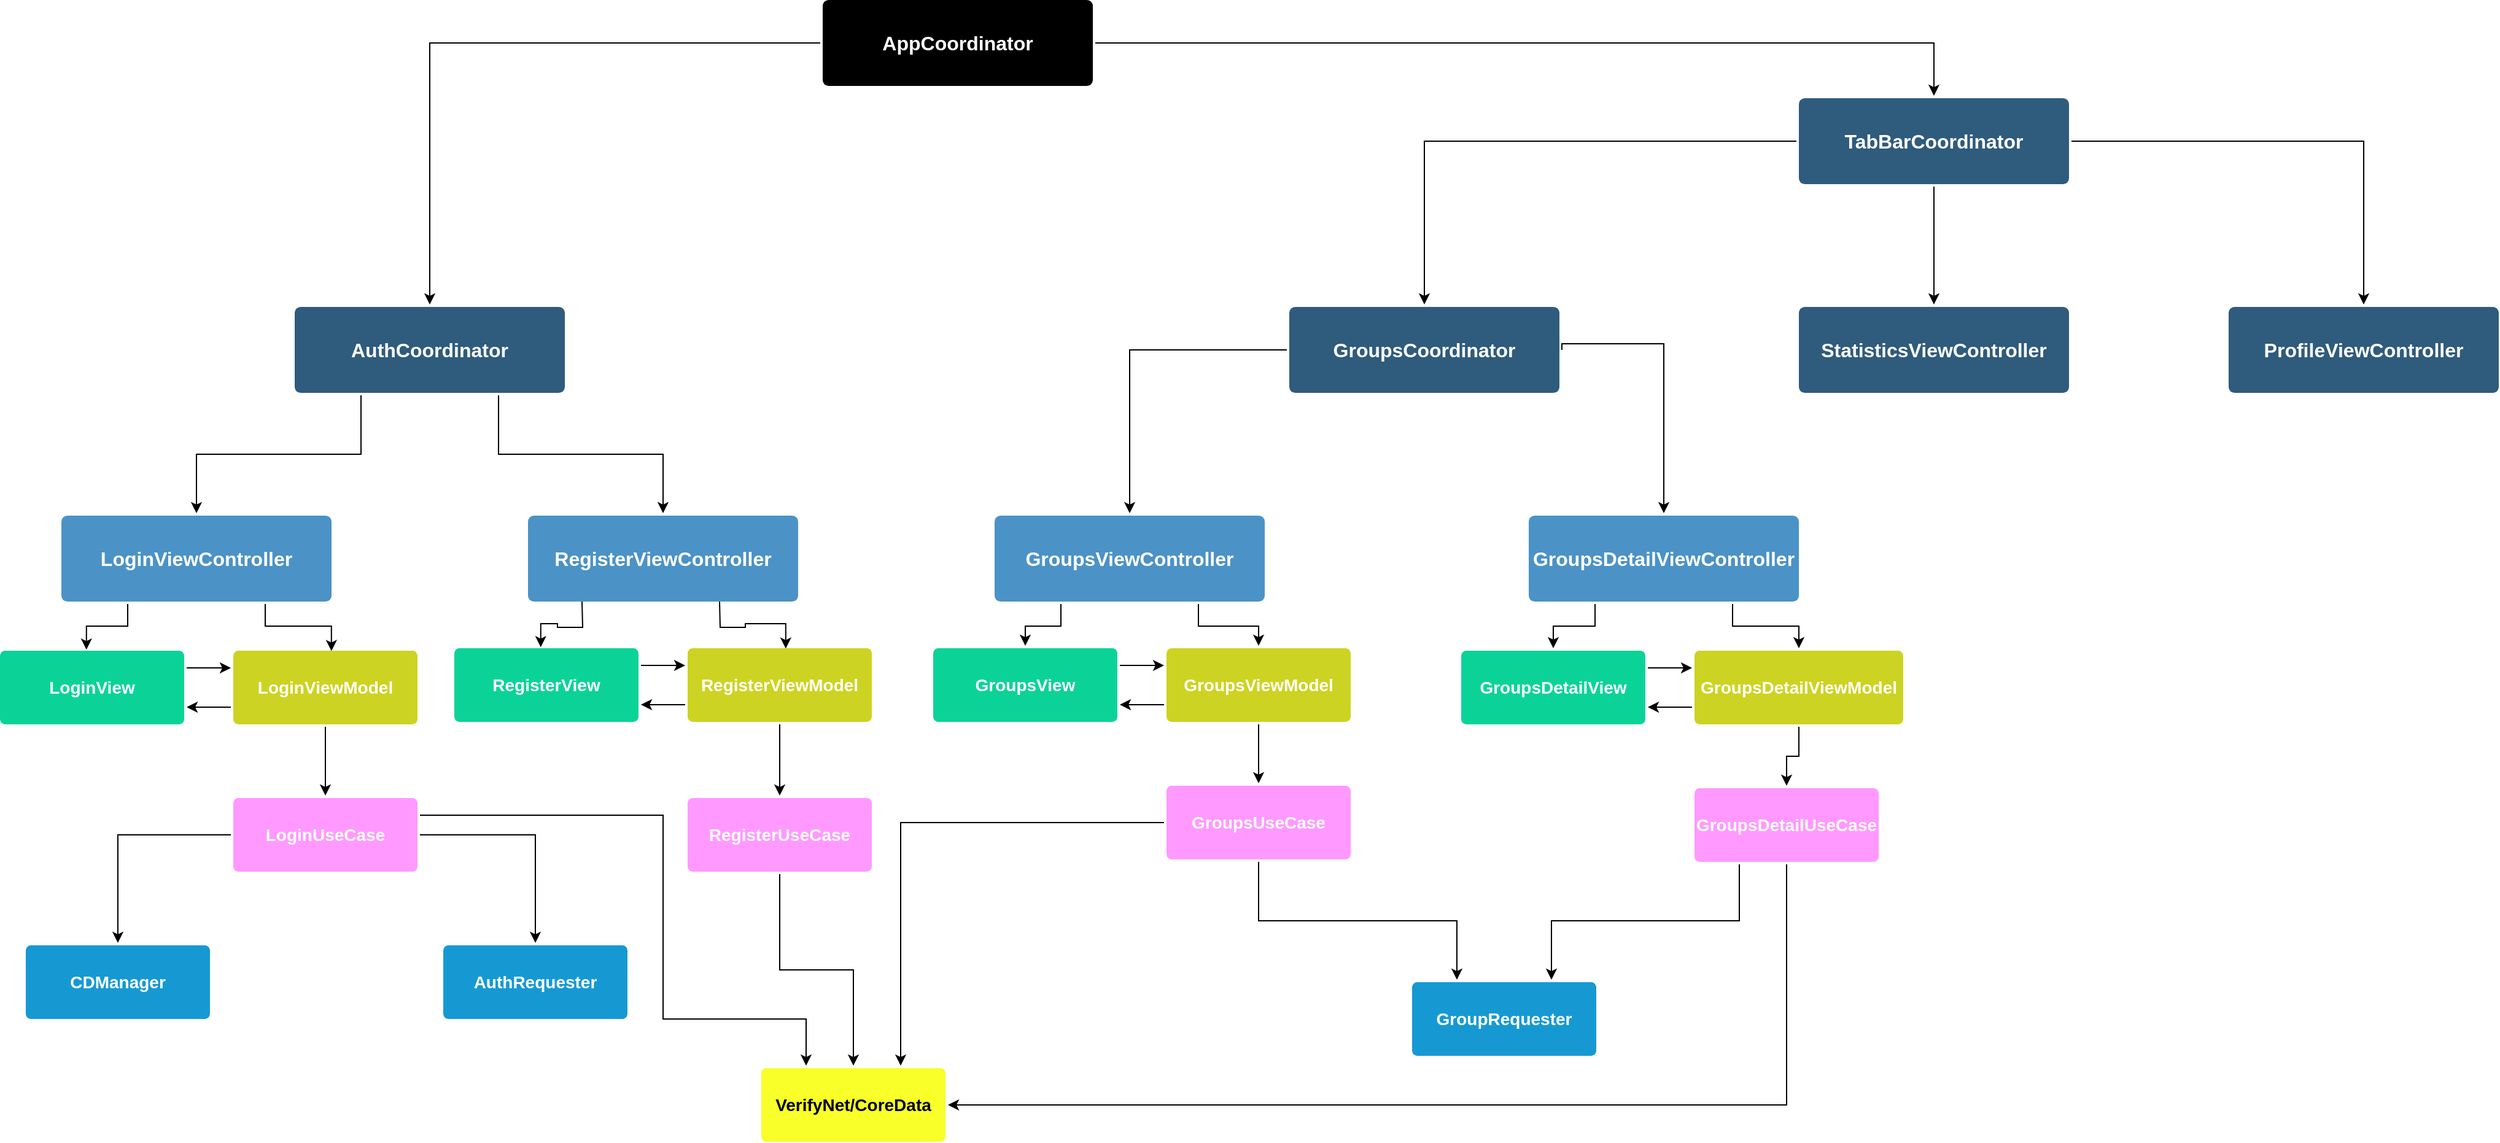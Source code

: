 <mxfile version="12.7.1" type="github">
  <diagram id="cVsANo9ckuR_lwrlddQt" name="Page-1">
    <mxGraphModel dx="2253" dy="1978" grid="1" gridSize="10" guides="1" tooltips="1" connect="1" arrows="1" fold="1" page="1" pageScale="1" pageWidth="827" pageHeight="1169" math="0" shadow="0">
      <root>
        <mxCell id="0" />
        <mxCell id="1" parent="0" />
        <mxCell id="R_rGyjwJ34PXjxc1Iyq9-1" style="edgeStyle=orthogonalEdgeStyle;rounded=0;orthogonalLoop=1;jettySize=auto;html=1;exitX=0.25;exitY=1;exitDx=0;exitDy=0;entryX=0.47;entryY=0.018;entryDx=0;entryDy=0;entryPerimeter=0;" edge="1" parent="1" source="R_rGyjwJ34PXjxc1Iyq9-3" target="R_rGyjwJ34PXjxc1Iyq9-5">
          <mxGeometry relative="1" as="geometry" />
        </mxCell>
        <mxCell id="R_rGyjwJ34PXjxc1Iyq9-2" style="edgeStyle=orthogonalEdgeStyle;rounded=0;orthogonalLoop=1;jettySize=auto;html=1;exitX=0.75;exitY=1;exitDx=0;exitDy=0;entryX=0.532;entryY=0.036;entryDx=0;entryDy=0;entryPerimeter=0;" edge="1" parent="1" source="R_rGyjwJ34PXjxc1Iyq9-3" target="R_rGyjwJ34PXjxc1Iyq9-8">
          <mxGeometry relative="1" as="geometry" />
        </mxCell>
        <mxCell id="R_rGyjwJ34PXjxc1Iyq9-3" value="&lt;div&gt;LoginViewController&lt;/div&gt;" style="rounded=1;whiteSpace=wrap;html=1;shadow=0;labelBackgroundColor=none;strokeColor=none;strokeWidth=3;fillColor=#4B92C7;fontFamily=Helvetica;fontSize=16;fontColor=#FFFFFF;align=center;fontStyle=1;spacing=5;arcSize=7;perimeterSpacing=2;" vertex="1" parent="1">
          <mxGeometry x="50" y="420" width="220" height="70" as="geometry" />
        </mxCell>
        <mxCell id="R_rGyjwJ34PXjxc1Iyq9-4" style="edgeStyle=orthogonalEdgeStyle;rounded=0;orthogonalLoop=1;jettySize=auto;html=1;exitX=1;exitY=0.25;exitDx=0;exitDy=0;entryX=0;entryY=0.25;entryDx=0;entryDy=0;" edge="1" parent="1" source="R_rGyjwJ34PXjxc1Iyq9-5" target="R_rGyjwJ34PXjxc1Iyq9-8">
          <mxGeometry relative="1" as="geometry" />
        </mxCell>
        <mxCell id="R_rGyjwJ34PXjxc1Iyq9-5" value="LoginView" style="rounded=1;whiteSpace=wrap;html=1;shadow=0;labelBackgroundColor=none;strokeColor=none;strokeWidth=3;fillColor=#0BD397;fontFamily=Helvetica;fontSize=14;fontColor=#FFFFFF;align=center;spacing=5;fontStyle=1;arcSize=7;perimeterSpacing=2;" vertex="1" parent="1">
          <mxGeometry y="530" width="150" height="60" as="geometry" />
        </mxCell>
        <mxCell id="R_rGyjwJ34PXjxc1Iyq9-6" style="edgeStyle=orthogonalEdgeStyle;rounded=0;orthogonalLoop=1;jettySize=auto;html=1;exitX=0.5;exitY=1;exitDx=0;exitDy=0;entryX=0.5;entryY=0;entryDx=0;entryDy=0;" edge="1" parent="1" source="R_rGyjwJ34PXjxc1Iyq9-8" target="R_rGyjwJ34PXjxc1Iyq9-16">
          <mxGeometry relative="1" as="geometry" />
        </mxCell>
        <mxCell id="R_rGyjwJ34PXjxc1Iyq9-7" style="edgeStyle=orthogonalEdgeStyle;rounded=0;orthogonalLoop=1;jettySize=auto;html=1;exitX=0;exitY=0.75;exitDx=0;exitDy=0;entryX=1;entryY=0.75;entryDx=0;entryDy=0;" edge="1" parent="1" source="R_rGyjwJ34PXjxc1Iyq9-8" target="R_rGyjwJ34PXjxc1Iyq9-5">
          <mxGeometry relative="1" as="geometry" />
        </mxCell>
        <mxCell id="R_rGyjwJ34PXjxc1Iyq9-8" value="&lt;div&gt;LoginViewModel&lt;/div&gt;" style="rounded=1;whiteSpace=wrap;html=1;shadow=0;labelBackgroundColor=none;strokeColor=none;strokeWidth=3;fillColor=#CDD322;fontFamily=Helvetica;fontSize=14;fontColor=#FFFFFF;align=center;spacing=5;fontStyle=1;arcSize=7;perimeterSpacing=2;" vertex="1" parent="1">
          <mxGeometry x="190" y="530" width="150" height="60" as="geometry" />
        </mxCell>
        <mxCell id="R_rGyjwJ34PXjxc1Iyq9-9" value="&lt;div&gt;RegisterViewController&lt;/div&gt;" style="rounded=1;whiteSpace=wrap;html=1;shadow=0;labelBackgroundColor=none;strokeColor=none;strokeWidth=3;fillColor=#4B92C7;fontFamily=Helvetica;fontSize=16;fontColor=#FFFFFF;align=center;fontStyle=1;spacing=5;arcSize=7;perimeterSpacing=2;" vertex="1" parent="1">
          <mxGeometry x="430" y="420" width="220" height="70" as="geometry" />
        </mxCell>
        <mxCell id="R_rGyjwJ34PXjxc1Iyq9-10" style="edgeStyle=orthogonalEdgeStyle;rounded=0;orthogonalLoop=1;jettySize=auto;html=1;exitX=0.25;exitY=1;exitDx=0;exitDy=0;entryX=0.5;entryY=0;entryDx=0;entryDy=0;" edge="1" parent="1" source="R_rGyjwJ34PXjxc1Iyq9-12" target="R_rGyjwJ34PXjxc1Iyq9-3">
          <mxGeometry relative="1" as="geometry" />
        </mxCell>
        <mxCell id="R_rGyjwJ34PXjxc1Iyq9-11" style="edgeStyle=orthogonalEdgeStyle;rounded=0;orthogonalLoop=1;jettySize=auto;html=1;exitX=0.75;exitY=1;exitDx=0;exitDy=0;" edge="1" parent="1" source="R_rGyjwJ34PXjxc1Iyq9-12" target="R_rGyjwJ34PXjxc1Iyq9-9">
          <mxGeometry relative="1" as="geometry" />
        </mxCell>
        <mxCell id="R_rGyjwJ34PXjxc1Iyq9-12" value="AuthCoordinator" style="rounded=1;whiteSpace=wrap;html=1;shadow=0;labelBackgroundColor=none;strokeColor=none;strokeWidth=3;fillColor=#2F5B7C;fontFamily=Helvetica;fontSize=16;fontColor=#FFFFFF;align=center;fontStyle=1;spacing=5;arcSize=7;perimeterSpacing=2;" vertex="1" parent="1">
          <mxGeometry x="240" y="250" width="220" height="70" as="geometry" />
        </mxCell>
        <mxCell id="R_rGyjwJ34PXjxc1Iyq9-13" style="edgeStyle=orthogonalEdgeStyle;rounded=0;orthogonalLoop=1;jettySize=auto;html=1;exitX=1;exitY=0.5;exitDx=0;exitDy=0;" edge="1" parent="1" source="R_rGyjwJ34PXjxc1Iyq9-16" target="R_rGyjwJ34PXjxc1Iyq9-17">
          <mxGeometry relative="1" as="geometry" />
        </mxCell>
        <mxCell id="R_rGyjwJ34PXjxc1Iyq9-14" style="edgeStyle=orthogonalEdgeStyle;rounded=0;orthogonalLoop=1;jettySize=auto;html=1;exitX=0;exitY=0.5;exitDx=0;exitDy=0;entryX=0.5;entryY=0;entryDx=0;entryDy=0;" edge="1" parent="1" source="R_rGyjwJ34PXjxc1Iyq9-16" target="R_rGyjwJ34PXjxc1Iyq9-27">
          <mxGeometry relative="1" as="geometry" />
        </mxCell>
        <mxCell id="R_rGyjwJ34PXjxc1Iyq9-15" style="edgeStyle=orthogonalEdgeStyle;rounded=0;orthogonalLoop=1;jettySize=auto;html=1;exitX=1;exitY=0.25;exitDx=0;exitDy=0;entryX=0.25;entryY=0;entryDx=0;entryDy=0;" edge="1" parent="1" source="R_rGyjwJ34PXjxc1Iyq9-16" target="R_rGyjwJ34PXjxc1Iyq9-63">
          <mxGeometry relative="1" as="geometry">
            <Array as="points">
              <mxPoint x="540" y="664" />
              <mxPoint x="540" y="830" />
              <mxPoint x="657" y="830" />
            </Array>
          </mxGeometry>
        </mxCell>
        <mxCell id="R_rGyjwJ34PXjxc1Iyq9-16" value="LoginUseCase" style="rounded=1;whiteSpace=wrap;html=1;shadow=0;labelBackgroundColor=none;strokeColor=none;strokeWidth=3;fillColor=#FF99FF;fontFamily=Helvetica;fontSize=14;fontColor=#FFFFFF;align=center;spacing=5;fontStyle=1;arcSize=7;perimeterSpacing=2;" vertex="1" parent="1">
          <mxGeometry x="190" y="650" width="150" height="60" as="geometry" />
        </mxCell>
        <mxCell id="R_rGyjwJ34PXjxc1Iyq9-17" value="AuthRequester" style="rounded=1;whiteSpace=wrap;html=1;shadow=0;labelBackgroundColor=none;strokeColor=none;strokeWidth=3;fillColor=#1699d3;fontFamily=Helvetica;fontSize=14;fontColor=#FFFFFF;align=center;spacing=5;fontStyle=1;arcSize=7;perimeterSpacing=2;" vertex="1" parent="1">
          <mxGeometry x="361" y="770" width="150" height="60" as="geometry" />
        </mxCell>
        <mxCell id="R_rGyjwJ34PXjxc1Iyq9-18" style="edgeStyle=orthogonalEdgeStyle;rounded=0;orthogonalLoop=1;jettySize=auto;html=1;exitX=0.25;exitY=1;exitDx=0;exitDy=0;entryX=0.47;entryY=0.018;entryDx=0;entryDy=0;entryPerimeter=0;" edge="1" parent="1" target="R_rGyjwJ34PXjxc1Iyq9-21">
          <mxGeometry relative="1" as="geometry">
            <mxPoint x="474" y="490" as="sourcePoint" />
          </mxGeometry>
        </mxCell>
        <mxCell id="R_rGyjwJ34PXjxc1Iyq9-19" style="edgeStyle=orthogonalEdgeStyle;rounded=0;orthogonalLoop=1;jettySize=auto;html=1;exitX=0.75;exitY=1;exitDx=0;exitDy=0;entryX=0.532;entryY=0.036;entryDx=0;entryDy=0;entryPerimeter=0;" edge="1" parent="1" target="R_rGyjwJ34PXjxc1Iyq9-24">
          <mxGeometry relative="1" as="geometry">
            <mxPoint x="586" y="490" as="sourcePoint" />
          </mxGeometry>
        </mxCell>
        <mxCell id="R_rGyjwJ34PXjxc1Iyq9-20" style="edgeStyle=orthogonalEdgeStyle;rounded=0;orthogonalLoop=1;jettySize=auto;html=1;exitX=1;exitY=0.25;exitDx=0;exitDy=0;entryX=0;entryY=0.25;entryDx=0;entryDy=0;" edge="1" parent="1" source="R_rGyjwJ34PXjxc1Iyq9-21" target="R_rGyjwJ34PXjxc1Iyq9-24">
          <mxGeometry relative="1" as="geometry" />
        </mxCell>
        <mxCell id="R_rGyjwJ34PXjxc1Iyq9-21" value="RegisterView" style="rounded=1;whiteSpace=wrap;html=1;shadow=0;labelBackgroundColor=none;strokeColor=none;strokeWidth=3;fillColor=#0BD397;fontFamily=Helvetica;fontSize=14;fontColor=#FFFFFF;align=center;spacing=5;fontStyle=1;arcSize=7;perimeterSpacing=2;" vertex="1" parent="1">
          <mxGeometry x="370" y="528" width="150" height="60" as="geometry" />
        </mxCell>
        <mxCell id="R_rGyjwJ34PXjxc1Iyq9-22" style="edgeStyle=orthogonalEdgeStyle;rounded=0;orthogonalLoop=1;jettySize=auto;html=1;exitX=0.5;exitY=1;exitDx=0;exitDy=0;entryX=0.5;entryY=0;entryDx=0;entryDy=0;" edge="1" parent="1" source="R_rGyjwJ34PXjxc1Iyq9-24" target="R_rGyjwJ34PXjxc1Iyq9-26">
          <mxGeometry relative="1" as="geometry" />
        </mxCell>
        <mxCell id="R_rGyjwJ34PXjxc1Iyq9-23" style="edgeStyle=orthogonalEdgeStyle;rounded=0;orthogonalLoop=1;jettySize=auto;html=1;exitX=0;exitY=0.75;exitDx=0;exitDy=0;entryX=1;entryY=0.75;entryDx=0;entryDy=0;" edge="1" parent="1" source="R_rGyjwJ34PXjxc1Iyq9-24" target="R_rGyjwJ34PXjxc1Iyq9-21">
          <mxGeometry relative="1" as="geometry" />
        </mxCell>
        <mxCell id="R_rGyjwJ34PXjxc1Iyq9-24" value="&lt;div&gt;RegisterViewModel&lt;/div&gt;" style="rounded=1;whiteSpace=wrap;html=1;shadow=0;labelBackgroundColor=none;strokeColor=none;strokeWidth=3;fillColor=#CDD322;fontFamily=Helvetica;fontSize=14;fontColor=#FFFFFF;align=center;spacing=5;fontStyle=1;arcSize=7;perimeterSpacing=2;" vertex="1" parent="1">
          <mxGeometry x="560" y="528" width="150" height="60" as="geometry" />
        </mxCell>
        <mxCell id="R_rGyjwJ34PXjxc1Iyq9-25" style="edgeStyle=orthogonalEdgeStyle;rounded=0;orthogonalLoop=1;jettySize=auto;html=1;exitX=0.5;exitY=1;exitDx=0;exitDy=0;entryX=0.5;entryY=0;entryDx=0;entryDy=0;" edge="1" parent="1" source="R_rGyjwJ34PXjxc1Iyq9-26" target="R_rGyjwJ34PXjxc1Iyq9-63">
          <mxGeometry relative="1" as="geometry" />
        </mxCell>
        <mxCell id="R_rGyjwJ34PXjxc1Iyq9-26" value="RegisterUseCase" style="rounded=1;whiteSpace=wrap;html=1;shadow=0;labelBackgroundColor=none;strokeColor=none;strokeWidth=3;fillColor=#FF99FF;fontFamily=Helvetica;fontSize=14;fontColor=#FFFFFF;align=center;spacing=5;fontStyle=1;arcSize=7;perimeterSpacing=2;" vertex="1" parent="1">
          <mxGeometry x="560" y="650" width="150" height="60" as="geometry" />
        </mxCell>
        <mxCell id="R_rGyjwJ34PXjxc1Iyq9-27" value="CDManager" style="rounded=1;whiteSpace=wrap;html=1;shadow=0;labelBackgroundColor=none;strokeColor=none;strokeWidth=3;fillColor=#1699d3;fontFamily=Helvetica;fontSize=14;fontColor=#FFFFFF;align=center;spacing=5;fontStyle=1;arcSize=7;perimeterSpacing=2;" vertex="1" parent="1">
          <mxGeometry x="21" y="770" width="150" height="60" as="geometry" />
        </mxCell>
        <mxCell id="R_rGyjwJ34PXjxc1Iyq9-28" style="edgeStyle=orthogonalEdgeStyle;rounded=0;orthogonalLoop=1;jettySize=auto;html=1;exitX=0;exitY=0.5;exitDx=0;exitDy=0;" edge="1" parent="1" source="R_rGyjwJ34PXjxc1Iyq9-31" target="R_rGyjwJ34PXjxc1Iyq9-34">
          <mxGeometry relative="1" as="geometry" />
        </mxCell>
        <mxCell id="R_rGyjwJ34PXjxc1Iyq9-29" style="edgeStyle=orthogonalEdgeStyle;rounded=0;orthogonalLoop=1;jettySize=auto;html=1;exitX=0.5;exitY=1;exitDx=0;exitDy=0;entryX=0.5;entryY=0;entryDx=0;entryDy=0;" edge="1" parent="1" source="R_rGyjwJ34PXjxc1Iyq9-31" target="R_rGyjwJ34PXjxc1Iyq9-38">
          <mxGeometry relative="1" as="geometry" />
        </mxCell>
        <mxCell id="R_rGyjwJ34PXjxc1Iyq9-30" style="edgeStyle=orthogonalEdgeStyle;rounded=0;orthogonalLoop=1;jettySize=auto;html=1;exitX=1;exitY=0.5;exitDx=0;exitDy=0;entryX=0.5;entryY=0;entryDx=0;entryDy=0;" edge="1" parent="1" source="R_rGyjwJ34PXjxc1Iyq9-31" target="R_rGyjwJ34PXjxc1Iyq9-39">
          <mxGeometry relative="1" as="geometry" />
        </mxCell>
        <mxCell id="R_rGyjwJ34PXjxc1Iyq9-31" value="TabBarCoordinator" style="rounded=1;whiteSpace=wrap;html=1;shadow=0;labelBackgroundColor=none;strokeColor=none;strokeWidth=3;fillColor=#2F5B7C;fontFamily=Helvetica;fontSize=16;fontColor=#FFFFFF;align=center;fontStyle=1;spacing=5;arcSize=7;perimeterSpacing=2;" vertex="1" parent="1">
          <mxGeometry x="1465" y="80" width="220" height="70" as="geometry" />
        </mxCell>
        <mxCell id="R_rGyjwJ34PXjxc1Iyq9-32" style="edgeStyle=orthogonalEdgeStyle;rounded=0;orthogonalLoop=1;jettySize=auto;html=1;exitX=0;exitY=0.5;exitDx=0;exitDy=0;" edge="1" parent="1" source="R_rGyjwJ34PXjxc1Iyq9-34" target="R_rGyjwJ34PXjxc1Iyq9-47">
          <mxGeometry relative="1" as="geometry" />
        </mxCell>
        <mxCell id="R_rGyjwJ34PXjxc1Iyq9-33" style="edgeStyle=orthogonalEdgeStyle;rounded=0;orthogonalLoop=1;jettySize=auto;html=1;exitX=1;exitY=0.5;exitDx=0;exitDy=0;entryX=0.5;entryY=0;entryDx=0;entryDy=0;" edge="1" parent="1" source="R_rGyjwJ34PXjxc1Iyq9-34" target="R_rGyjwJ34PXjxc1Iyq9-50">
          <mxGeometry relative="1" as="geometry">
            <Array as="points">
              <mxPoint x="1272" y="280" />
              <mxPoint x="1355" y="280" />
            </Array>
          </mxGeometry>
        </mxCell>
        <mxCell id="R_rGyjwJ34PXjxc1Iyq9-34" value="&lt;div&gt;GroupsCoordinator&lt;/div&gt;" style="rounded=1;whiteSpace=wrap;html=1;shadow=0;labelBackgroundColor=none;strokeColor=none;strokeWidth=3;fillColor=#2F5B7C;fontFamily=Helvetica;fontSize=16;fontColor=#FFFFFF;align=center;fontStyle=1;spacing=5;arcSize=7;perimeterSpacing=2;" vertex="1" parent="1">
          <mxGeometry x="1050" y="250" width="220" height="70" as="geometry" />
        </mxCell>
        <mxCell id="R_rGyjwJ34PXjxc1Iyq9-35" style="edgeStyle=orthogonalEdgeStyle;rounded=0;orthogonalLoop=1;jettySize=auto;html=1;exitX=0;exitY=0.5;exitDx=0;exitDy=0;" edge="1" parent="1" source="R_rGyjwJ34PXjxc1Iyq9-37" target="R_rGyjwJ34PXjxc1Iyq9-12">
          <mxGeometry relative="1" as="geometry" />
        </mxCell>
        <mxCell id="R_rGyjwJ34PXjxc1Iyq9-36" style="edgeStyle=orthogonalEdgeStyle;rounded=0;orthogonalLoop=1;jettySize=auto;html=1;exitX=1;exitY=0.5;exitDx=0;exitDy=0;entryX=0.5;entryY=0;entryDx=0;entryDy=0;" edge="1" parent="1" source="R_rGyjwJ34PXjxc1Iyq9-37" target="R_rGyjwJ34PXjxc1Iyq9-31">
          <mxGeometry relative="1" as="geometry" />
        </mxCell>
        <mxCell id="R_rGyjwJ34PXjxc1Iyq9-37" value="AppCoordinator" style="rounded=1;whiteSpace=wrap;html=1;shadow=0;labelBackgroundColor=none;strokeColor=none;strokeWidth=3;fillColor=#000000;fontFamily=Helvetica;fontSize=16;fontColor=#FFFFFF;align=center;fontStyle=1;spacing=5;arcSize=7;perimeterSpacing=2;" vertex="1" parent="1">
          <mxGeometry x="670" width="220" height="70" as="geometry" />
        </mxCell>
        <mxCell id="R_rGyjwJ34PXjxc1Iyq9-38" value="StatisticsViewController" style="rounded=1;whiteSpace=wrap;html=1;shadow=0;labelBackgroundColor=none;strokeColor=none;strokeWidth=3;fillColor=#2F5B7C;fontFamily=Helvetica;fontSize=16;fontColor=#FFFFFF;align=center;fontStyle=1;spacing=5;arcSize=7;perimeterSpacing=2;" vertex="1" parent="1">
          <mxGeometry x="1465" y="250" width="220" height="70" as="geometry" />
        </mxCell>
        <mxCell id="R_rGyjwJ34PXjxc1Iyq9-39" value="&lt;div&gt;ProfileViewController&lt;/div&gt;" style="rounded=1;whiteSpace=wrap;html=1;shadow=0;labelBackgroundColor=none;strokeColor=none;strokeWidth=3;fillColor=#2F5B7C;fontFamily=Helvetica;fontSize=16;fontColor=#FFFFFF;align=center;fontStyle=1;spacing=5;arcSize=7;perimeterSpacing=2;" vertex="1" parent="1">
          <mxGeometry x="1815" y="250" width="220" height="70" as="geometry" />
        </mxCell>
        <mxCell id="R_rGyjwJ34PXjxc1Iyq9-40" style="edgeStyle=orthogonalEdgeStyle;rounded=0;orthogonalLoop=1;jettySize=auto;html=1;exitX=1;exitY=0.25;exitDx=0;exitDy=0;entryX=0;entryY=0.25;entryDx=0;entryDy=0;" edge="1" parent="1" source="R_rGyjwJ34PXjxc1Iyq9-41" target="R_rGyjwJ34PXjxc1Iyq9-44">
          <mxGeometry relative="1" as="geometry" />
        </mxCell>
        <mxCell id="R_rGyjwJ34PXjxc1Iyq9-41" value="GroupsView" style="rounded=1;whiteSpace=wrap;html=1;shadow=0;labelBackgroundColor=none;strokeColor=none;strokeWidth=3;fillColor=#0BD397;fontFamily=Helvetica;fontSize=14;fontColor=#FFFFFF;align=center;spacing=5;fontStyle=1;arcSize=7;perimeterSpacing=2;" vertex="1" parent="1">
          <mxGeometry x="760" y="528" width="150" height="60" as="geometry" />
        </mxCell>
        <mxCell id="R_rGyjwJ34PXjxc1Iyq9-42" style="edgeStyle=orthogonalEdgeStyle;rounded=0;orthogonalLoop=1;jettySize=auto;html=1;exitX=0;exitY=0.75;exitDx=0;exitDy=0;entryX=1;entryY=0.75;entryDx=0;entryDy=0;" edge="1" parent="1" source="R_rGyjwJ34PXjxc1Iyq9-44" target="R_rGyjwJ34PXjxc1Iyq9-41">
          <mxGeometry relative="1" as="geometry" />
        </mxCell>
        <mxCell id="R_rGyjwJ34PXjxc1Iyq9-43" style="edgeStyle=orthogonalEdgeStyle;rounded=0;orthogonalLoop=1;jettySize=auto;html=1;exitX=0.5;exitY=1;exitDx=0;exitDy=0;entryX=0.5;entryY=0;entryDx=0;entryDy=0;" edge="1" parent="1" source="R_rGyjwJ34PXjxc1Iyq9-44" target="R_rGyjwJ34PXjxc1Iyq9-53">
          <mxGeometry relative="1" as="geometry" />
        </mxCell>
        <mxCell id="R_rGyjwJ34PXjxc1Iyq9-44" value="&lt;div&gt;GroupsViewModel&lt;/div&gt;" style="rounded=1;whiteSpace=wrap;html=1;shadow=0;labelBackgroundColor=none;strokeColor=none;strokeWidth=3;fillColor=#CDD322;fontFamily=Helvetica;fontSize=14;fontColor=#FFFFFF;align=center;spacing=5;fontStyle=1;arcSize=7;perimeterSpacing=2;" vertex="1" parent="1">
          <mxGeometry x="950" y="528" width="150" height="60" as="geometry" />
        </mxCell>
        <mxCell id="R_rGyjwJ34PXjxc1Iyq9-45" style="edgeStyle=orthogonalEdgeStyle;rounded=0;orthogonalLoop=1;jettySize=auto;html=1;exitX=0.25;exitY=1;exitDx=0;exitDy=0;entryX=0.5;entryY=0;entryDx=0;entryDy=0;" edge="1" parent="1" source="R_rGyjwJ34PXjxc1Iyq9-47" target="R_rGyjwJ34PXjxc1Iyq9-41">
          <mxGeometry relative="1" as="geometry" />
        </mxCell>
        <mxCell id="R_rGyjwJ34PXjxc1Iyq9-46" style="edgeStyle=orthogonalEdgeStyle;rounded=0;orthogonalLoop=1;jettySize=auto;html=1;exitX=0.75;exitY=1;exitDx=0;exitDy=0;" edge="1" parent="1" source="R_rGyjwJ34PXjxc1Iyq9-47" target="R_rGyjwJ34PXjxc1Iyq9-44">
          <mxGeometry relative="1" as="geometry" />
        </mxCell>
        <mxCell id="R_rGyjwJ34PXjxc1Iyq9-47" value="&lt;div&gt;GroupsViewController&lt;/div&gt;" style="rounded=1;whiteSpace=wrap;html=1;shadow=0;labelBackgroundColor=none;strokeColor=none;strokeWidth=3;fillColor=#4B92C7;fontFamily=Helvetica;fontSize=16;fontColor=#FFFFFF;align=center;fontStyle=1;spacing=5;arcSize=7;perimeterSpacing=2;" vertex="1" parent="1">
          <mxGeometry x="810" y="420" width="220" height="70" as="geometry" />
        </mxCell>
        <mxCell id="R_rGyjwJ34PXjxc1Iyq9-48" style="edgeStyle=orthogonalEdgeStyle;rounded=0;orthogonalLoop=1;jettySize=auto;html=1;exitX=0.25;exitY=1;exitDx=0;exitDy=0;entryX=0.5;entryY=0;entryDx=0;entryDy=0;" edge="1" parent="1" source="R_rGyjwJ34PXjxc1Iyq9-50" target="R_rGyjwJ34PXjxc1Iyq9-56">
          <mxGeometry relative="1" as="geometry" />
        </mxCell>
        <mxCell id="R_rGyjwJ34PXjxc1Iyq9-49" style="edgeStyle=orthogonalEdgeStyle;rounded=0;orthogonalLoop=1;jettySize=auto;html=1;exitX=0.75;exitY=1;exitDx=0;exitDy=0;" edge="1" parent="1" source="R_rGyjwJ34PXjxc1Iyq9-50" target="R_rGyjwJ34PXjxc1Iyq9-59">
          <mxGeometry relative="1" as="geometry" />
        </mxCell>
        <mxCell id="R_rGyjwJ34PXjxc1Iyq9-50" value="&lt;div&gt;GroupsDetailViewController&lt;/div&gt;" style="rounded=1;whiteSpace=wrap;html=1;shadow=0;labelBackgroundColor=none;strokeColor=none;strokeWidth=3;fillColor=#4B92C7;fontFamily=Helvetica;fontSize=16;fontColor=#FFFFFF;align=center;fontStyle=1;spacing=5;arcSize=7;perimeterSpacing=2;" vertex="1" parent="1">
          <mxGeometry x="1245" y="420" width="220" height="70" as="geometry" />
        </mxCell>
        <mxCell id="R_rGyjwJ34PXjxc1Iyq9-51" style="edgeStyle=orthogonalEdgeStyle;rounded=0;orthogonalLoop=1;jettySize=auto;html=1;exitX=0.5;exitY=1;exitDx=0;exitDy=0;entryX=0.25;entryY=0;entryDx=0;entryDy=0;" edge="1" parent="1" source="R_rGyjwJ34PXjxc1Iyq9-53" target="R_rGyjwJ34PXjxc1Iyq9-54">
          <mxGeometry relative="1" as="geometry">
            <Array as="points">
              <mxPoint x="1025" y="750" />
              <mxPoint x="1187" y="750" />
            </Array>
          </mxGeometry>
        </mxCell>
        <mxCell id="R_rGyjwJ34PXjxc1Iyq9-52" style="edgeStyle=orthogonalEdgeStyle;rounded=0;orthogonalLoop=1;jettySize=auto;html=1;exitX=0;exitY=0.5;exitDx=0;exitDy=0;entryX=0.75;entryY=0;entryDx=0;entryDy=0;" edge="1" parent="1" source="R_rGyjwJ34PXjxc1Iyq9-53" target="R_rGyjwJ34PXjxc1Iyq9-63">
          <mxGeometry relative="1" as="geometry" />
        </mxCell>
        <mxCell id="R_rGyjwJ34PXjxc1Iyq9-53" value="GroupsUseCase" style="rounded=1;whiteSpace=wrap;html=1;shadow=0;labelBackgroundColor=none;strokeColor=none;strokeWidth=3;fillColor=#FF99FF;fontFamily=Helvetica;fontSize=14;fontColor=#FFFFFF;align=center;spacing=5;fontStyle=1;arcSize=7;perimeterSpacing=2;" vertex="1" parent="1">
          <mxGeometry x="950" y="640" width="150" height="60" as="geometry" />
        </mxCell>
        <mxCell id="R_rGyjwJ34PXjxc1Iyq9-54" value="&lt;div&gt;GroupRequester&lt;/div&gt;" style="rounded=1;whiteSpace=wrap;html=1;shadow=0;labelBackgroundColor=none;strokeColor=none;strokeWidth=3;fillColor=#1699d3;fontFamily=Helvetica;fontSize=14;fontColor=#FFFFFF;align=center;spacing=5;fontStyle=1;arcSize=7;perimeterSpacing=2;" vertex="1" parent="1">
          <mxGeometry x="1150" y="800" width="150" height="60" as="geometry" />
        </mxCell>
        <mxCell id="R_rGyjwJ34PXjxc1Iyq9-55" style="edgeStyle=orthogonalEdgeStyle;rounded=0;orthogonalLoop=1;jettySize=auto;html=1;exitX=1;exitY=0.25;exitDx=0;exitDy=0;entryX=0;entryY=0.25;entryDx=0;entryDy=0;" edge="1" parent="1" source="R_rGyjwJ34PXjxc1Iyq9-56" target="R_rGyjwJ34PXjxc1Iyq9-59">
          <mxGeometry relative="1" as="geometry" />
        </mxCell>
        <mxCell id="R_rGyjwJ34PXjxc1Iyq9-56" value="GroupsDetailView" style="rounded=1;whiteSpace=wrap;html=1;shadow=0;labelBackgroundColor=none;strokeColor=none;strokeWidth=3;fillColor=#0BD397;fontFamily=Helvetica;fontSize=14;fontColor=#FFFFFF;align=center;spacing=5;fontStyle=1;arcSize=7;perimeterSpacing=2;" vertex="1" parent="1">
          <mxGeometry x="1190" y="530" width="150" height="60" as="geometry" />
        </mxCell>
        <mxCell id="R_rGyjwJ34PXjxc1Iyq9-57" style="edgeStyle=orthogonalEdgeStyle;rounded=0;orthogonalLoop=1;jettySize=auto;html=1;exitX=0;exitY=0.75;exitDx=0;exitDy=0;entryX=1;entryY=0.75;entryDx=0;entryDy=0;" edge="1" parent="1" source="R_rGyjwJ34PXjxc1Iyq9-59" target="R_rGyjwJ34PXjxc1Iyq9-56">
          <mxGeometry relative="1" as="geometry" />
        </mxCell>
        <mxCell id="R_rGyjwJ34PXjxc1Iyq9-58" style="edgeStyle=orthogonalEdgeStyle;rounded=0;orthogonalLoop=1;jettySize=auto;html=1;exitX=0.5;exitY=1;exitDx=0;exitDy=0;entryX=0.5;entryY=0;entryDx=0;entryDy=0;" edge="1" parent="1" source="R_rGyjwJ34PXjxc1Iyq9-59" target="R_rGyjwJ34PXjxc1Iyq9-62">
          <mxGeometry relative="1" as="geometry" />
        </mxCell>
        <mxCell id="R_rGyjwJ34PXjxc1Iyq9-59" value="&lt;div&gt;GroupsDetailViewModel&lt;/div&gt;" style="rounded=1;whiteSpace=wrap;html=1;shadow=0;labelBackgroundColor=none;strokeColor=none;strokeWidth=3;fillColor=#CDD322;fontFamily=Helvetica;fontSize=14;fontColor=#FFFFFF;align=center;spacing=5;fontStyle=1;arcSize=7;perimeterSpacing=2;" vertex="1" parent="1">
          <mxGeometry x="1380" y="530" width="170" height="60" as="geometry" />
        </mxCell>
        <mxCell id="R_rGyjwJ34PXjxc1Iyq9-60" style="edgeStyle=orthogonalEdgeStyle;rounded=0;orthogonalLoop=1;jettySize=auto;html=1;exitX=0.25;exitY=1;exitDx=0;exitDy=0;entryX=0.75;entryY=0;entryDx=0;entryDy=0;" edge="1" parent="1" source="R_rGyjwJ34PXjxc1Iyq9-62" target="R_rGyjwJ34PXjxc1Iyq9-54">
          <mxGeometry relative="1" as="geometry">
            <Array as="points">
              <mxPoint x="1417" y="750" />
              <mxPoint x="1264" y="750" />
            </Array>
          </mxGeometry>
        </mxCell>
        <mxCell id="R_rGyjwJ34PXjxc1Iyq9-61" style="edgeStyle=orthogonalEdgeStyle;rounded=0;orthogonalLoop=1;jettySize=auto;html=1;exitX=0.5;exitY=1;exitDx=0;exitDy=0;entryX=1;entryY=0.5;entryDx=0;entryDy=0;" edge="1" parent="1" source="R_rGyjwJ34PXjxc1Iyq9-62" target="R_rGyjwJ34PXjxc1Iyq9-63">
          <mxGeometry relative="1" as="geometry">
            <mxPoint x="820" y="930" as="targetPoint" />
            <Array as="points">
              <mxPoint x="1455" y="900" />
            </Array>
          </mxGeometry>
        </mxCell>
        <mxCell id="R_rGyjwJ34PXjxc1Iyq9-62" value="GroupsDetailUseCase" style="rounded=1;whiteSpace=wrap;html=1;shadow=0;labelBackgroundColor=none;strokeColor=none;strokeWidth=3;fillColor=#FF99FF;fontFamily=Helvetica;fontSize=14;fontColor=#FFFFFF;align=center;spacing=5;fontStyle=1;arcSize=7;perimeterSpacing=2;" vertex="1" parent="1">
          <mxGeometry x="1380" y="642" width="150" height="60" as="geometry" />
        </mxCell>
        <mxCell id="R_rGyjwJ34PXjxc1Iyq9-63" value="&lt;div&gt;VerifyNet/CoreData&lt;/div&gt;" style="rounded=1;whiteSpace=wrap;html=1;shadow=0;labelBackgroundColor=none;strokeColor=none;strokeWidth=3;fillColor=#F8FF29;fontFamily=Helvetica;fontSize=14;fontColor=#000000;align=center;spacing=5;fontStyle=1;arcSize=7;perimeterSpacing=2;" vertex="1" parent="1">
          <mxGeometry x="620" y="870" width="150" height="60" as="geometry" />
        </mxCell>
      </root>
    </mxGraphModel>
  </diagram>
</mxfile>
